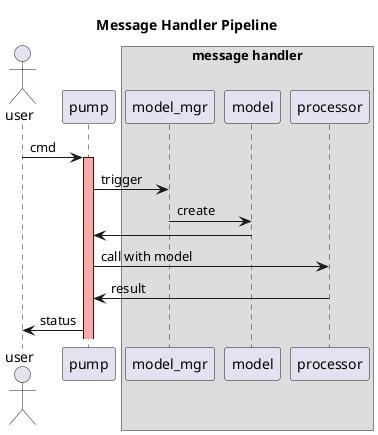 @startuml
title Message Handler Pipeline
actor user as u
participant pump as p
box message handler
    participant model_mgr as mgr
    participant model as m
    participant processor as proc
end box

u->p:cmd
activate p #FFAAAA
p->mgr: trigger
mgr->m: create
m->p
p->proc: call with model
proc->p: result
p->u: status

@enduml
